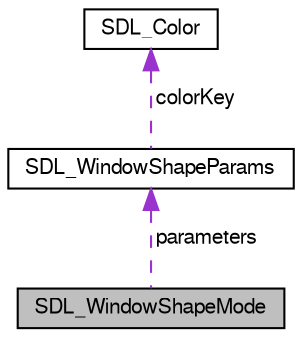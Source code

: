 digraph "SDL_WindowShapeMode"
{
 // LATEX_PDF_SIZE
  edge [fontname="FreeSans",fontsize="10",labelfontname="FreeSans",labelfontsize="10"];
  node [fontname="FreeSans",fontsize="10",shape=record];
  Node1 [label="SDL_WindowShapeMode",height=0.2,width=0.4,color="black", fillcolor="grey75", style="filled", fontcolor="black",tooltip="A struct that tags the SDL_WindowShapeParams union with an enum describing the type of its contents."];
  Node2 -> Node1 [dir="back",color="darkorchid3",fontsize="10",style="dashed",label=" parameters" ,fontname="FreeSans"];
  Node2 [label="SDL_WindowShapeParams",height=0.2,width=0.4,color="black", fillcolor="white", style="filled",URL="$d3/d93/union_s_d_l___window_shape_params.html",tooltip="A union containing parameters for shaped windows."];
  Node3 -> Node2 [dir="back",color="darkorchid3",fontsize="10",style="dashed",label=" colorKey" ,fontname="FreeSans"];
  Node3 [label="SDL_Color",height=0.2,width=0.4,color="black", fillcolor="white", style="filled",URL="$d5/dcc/struct_s_d_l___color.html",tooltip=" "];
}
